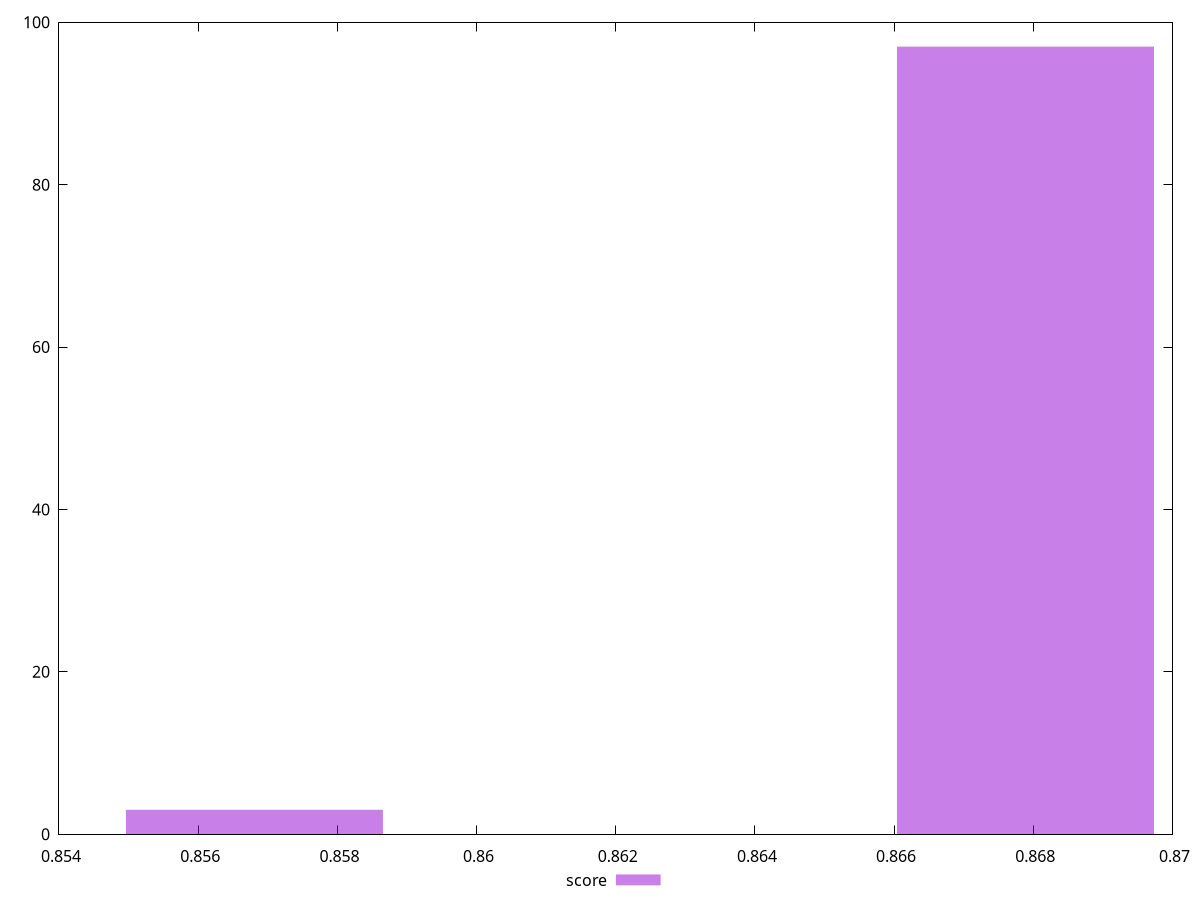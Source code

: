 reset
set terminal svg size 640, 490 enhanced background rgb 'white'
set output "reprap/uses-http2/samples/pages+cached+noexternal+nofonts+nosvg+noimg/score/histogram.svg"

$score <<EOF
0.8678875143323855 97
0.8568080992558018 3
EOF

set key outside below
set boxwidth 0.003693138358861215
set yrange [0:100]
set style fill transparent solid 0.5 noborder

plot \
  $score title "score" with boxes, \


reset
